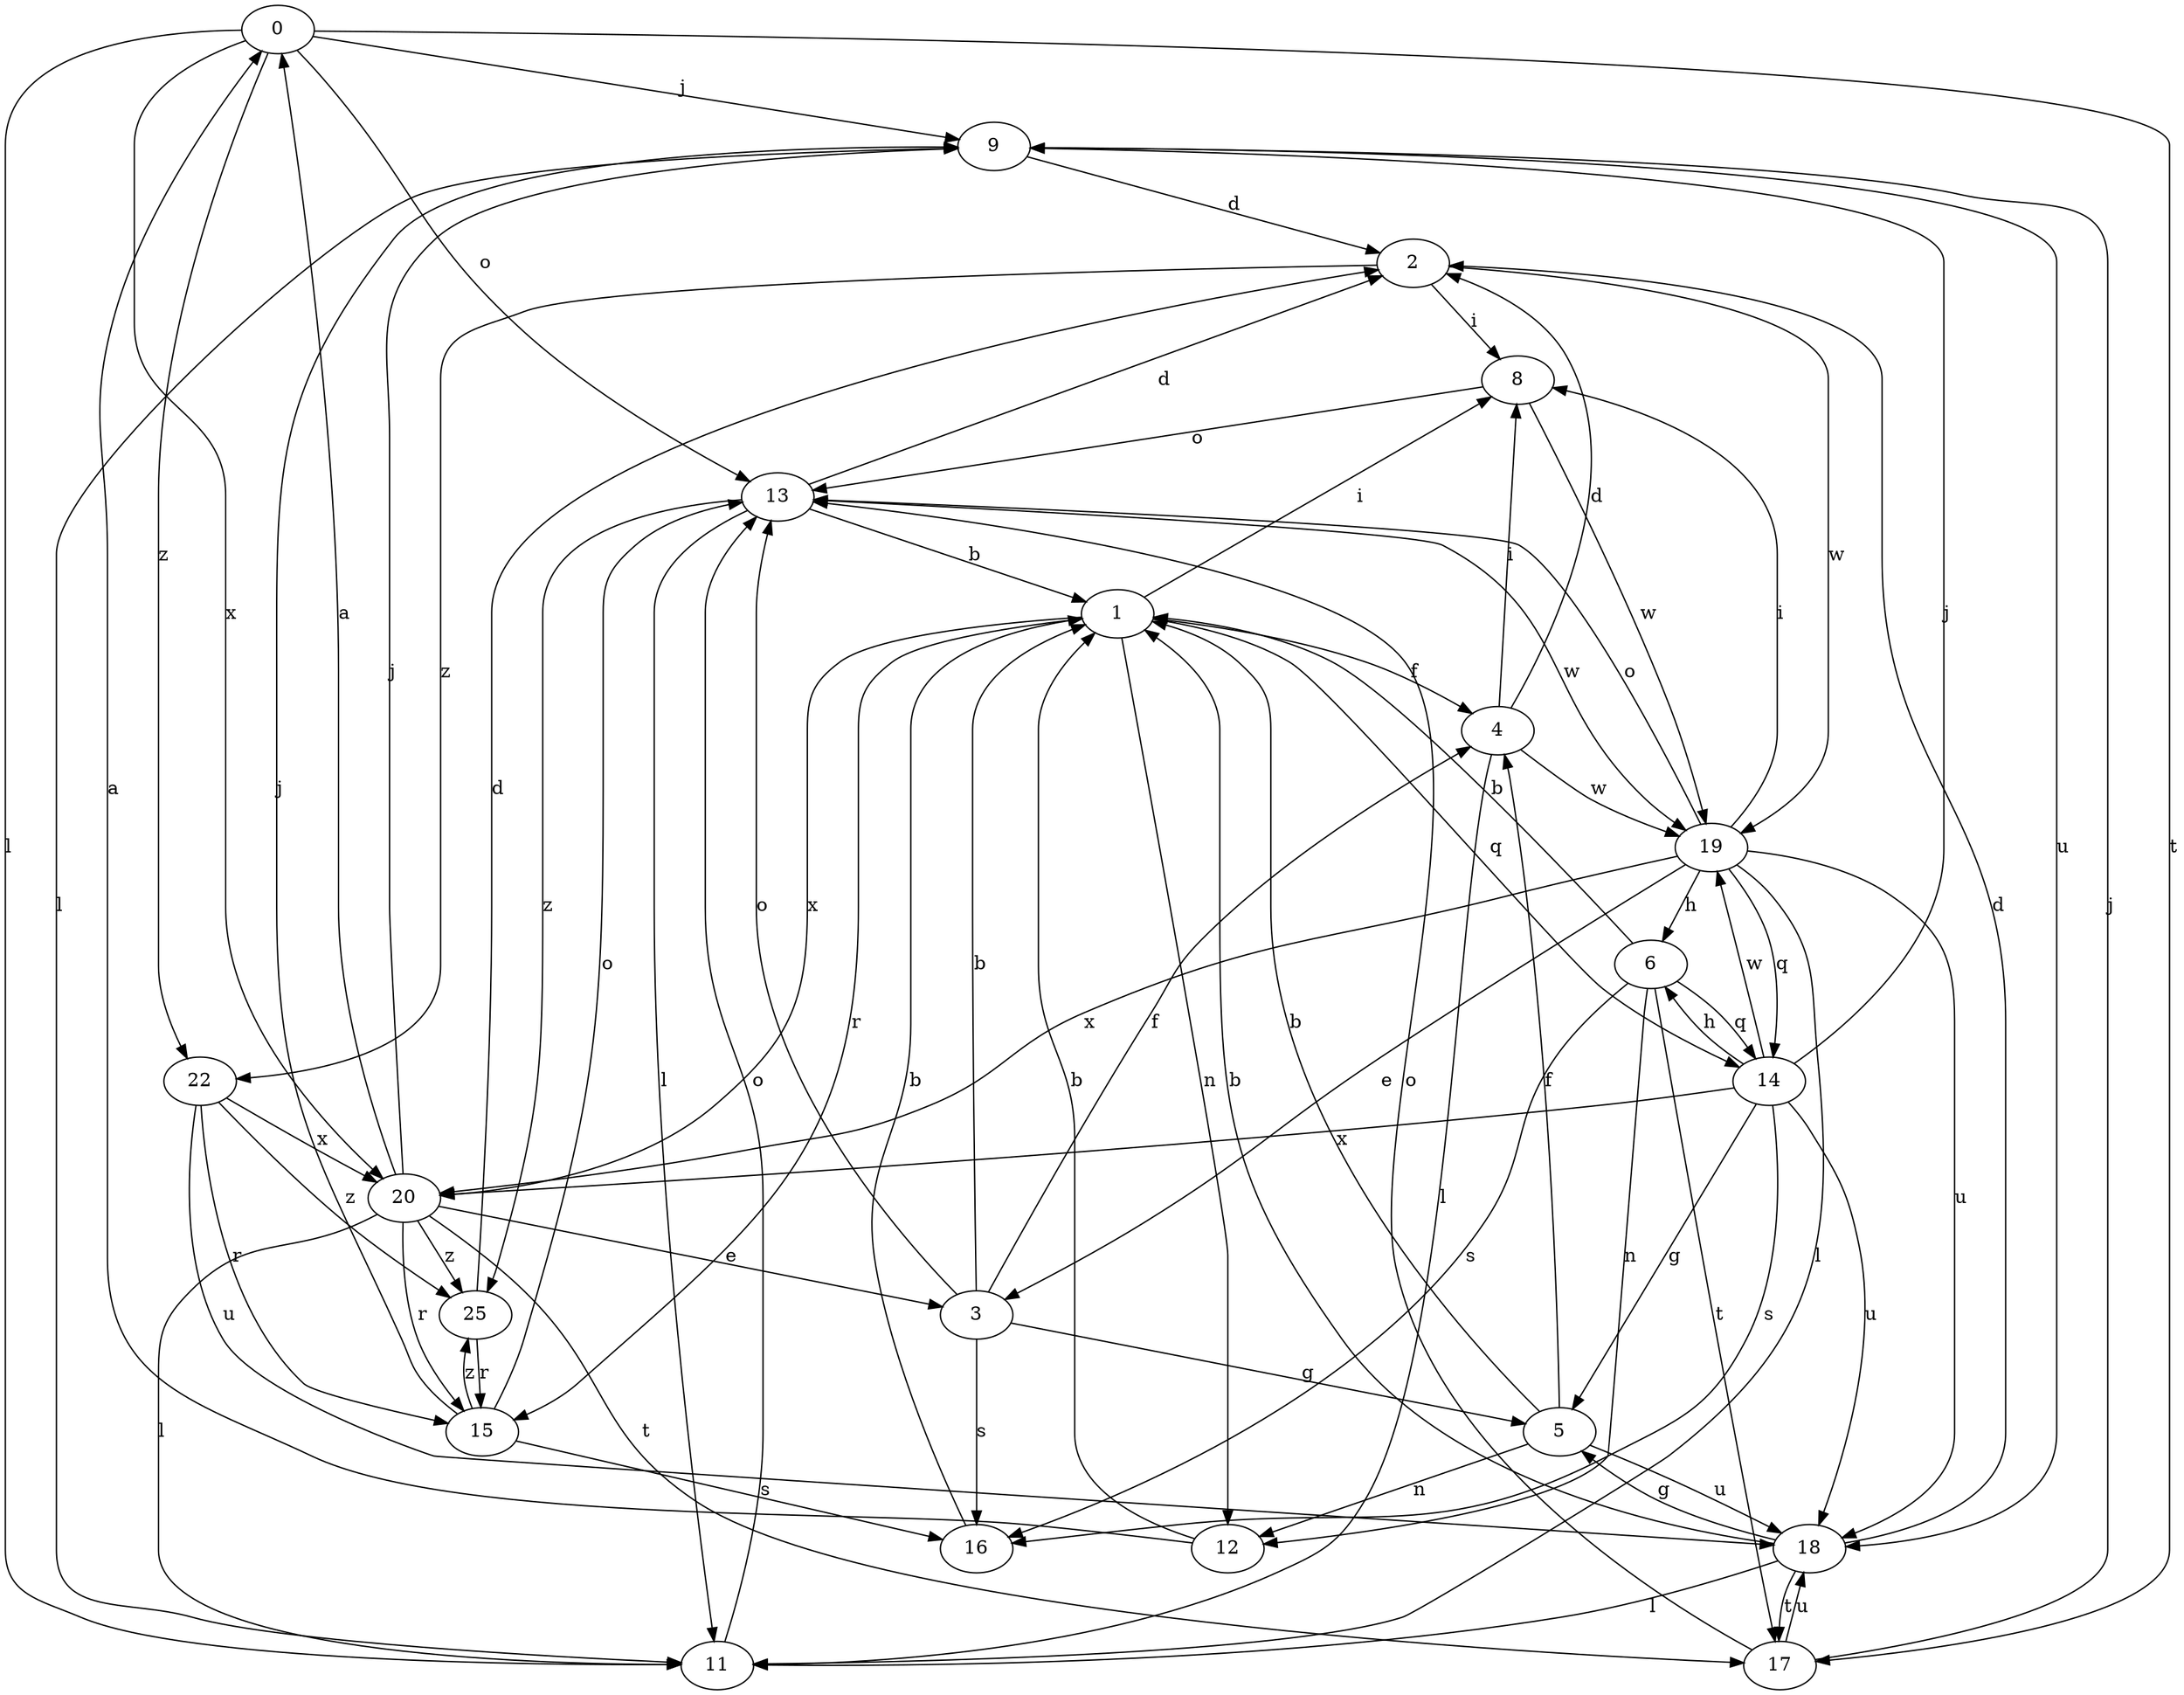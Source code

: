 strict digraph  {
0;
1;
2;
3;
4;
5;
6;
8;
9;
11;
12;
13;
14;
15;
16;
17;
18;
19;
20;
22;
25;
0 -> 9  [label=j];
0 -> 11  [label=l];
0 -> 13  [label=o];
0 -> 17  [label=t];
0 -> 20  [label=x];
0 -> 22  [label=z];
1 -> 4  [label=f];
1 -> 8  [label=i];
1 -> 12  [label=n];
1 -> 14  [label=q];
1 -> 15  [label=r];
1 -> 20  [label=x];
2 -> 8  [label=i];
2 -> 19  [label=w];
2 -> 22  [label=z];
3 -> 1  [label=b];
3 -> 4  [label=f];
3 -> 5  [label=g];
3 -> 13  [label=o];
3 -> 16  [label=s];
4 -> 2  [label=d];
4 -> 8  [label=i];
4 -> 11  [label=l];
4 -> 19  [label=w];
5 -> 1  [label=b];
5 -> 4  [label=f];
5 -> 12  [label=n];
5 -> 18  [label=u];
6 -> 1  [label=b];
6 -> 12  [label=n];
6 -> 14  [label=q];
6 -> 16  [label=s];
6 -> 17  [label=t];
8 -> 13  [label=o];
8 -> 19  [label=w];
9 -> 2  [label=d];
9 -> 11  [label=l];
9 -> 18  [label=u];
11 -> 13  [label=o];
12 -> 0  [label=a];
12 -> 1  [label=b];
13 -> 1  [label=b];
13 -> 2  [label=d];
13 -> 11  [label=l];
13 -> 19  [label=w];
13 -> 25  [label=z];
14 -> 5  [label=g];
14 -> 6  [label=h];
14 -> 9  [label=j];
14 -> 16  [label=s];
14 -> 18  [label=u];
14 -> 19  [label=w];
14 -> 20  [label=x];
15 -> 9  [label=j];
15 -> 13  [label=o];
15 -> 16  [label=s];
15 -> 25  [label=z];
16 -> 1  [label=b];
17 -> 9  [label=j];
17 -> 13  [label=o];
17 -> 18  [label=u];
18 -> 1  [label=b];
18 -> 2  [label=d];
18 -> 5  [label=g];
18 -> 11  [label=l];
18 -> 17  [label=t];
19 -> 3  [label=e];
19 -> 6  [label=h];
19 -> 8  [label=i];
19 -> 11  [label=l];
19 -> 13  [label=o];
19 -> 14  [label=q];
19 -> 18  [label=u];
19 -> 20  [label=x];
20 -> 0  [label=a];
20 -> 3  [label=e];
20 -> 9  [label=j];
20 -> 11  [label=l];
20 -> 15  [label=r];
20 -> 17  [label=t];
20 -> 25  [label=z];
22 -> 15  [label=r];
22 -> 18  [label=u];
22 -> 20  [label=x];
22 -> 25  [label=z];
25 -> 2  [label=d];
25 -> 15  [label=r];
}

